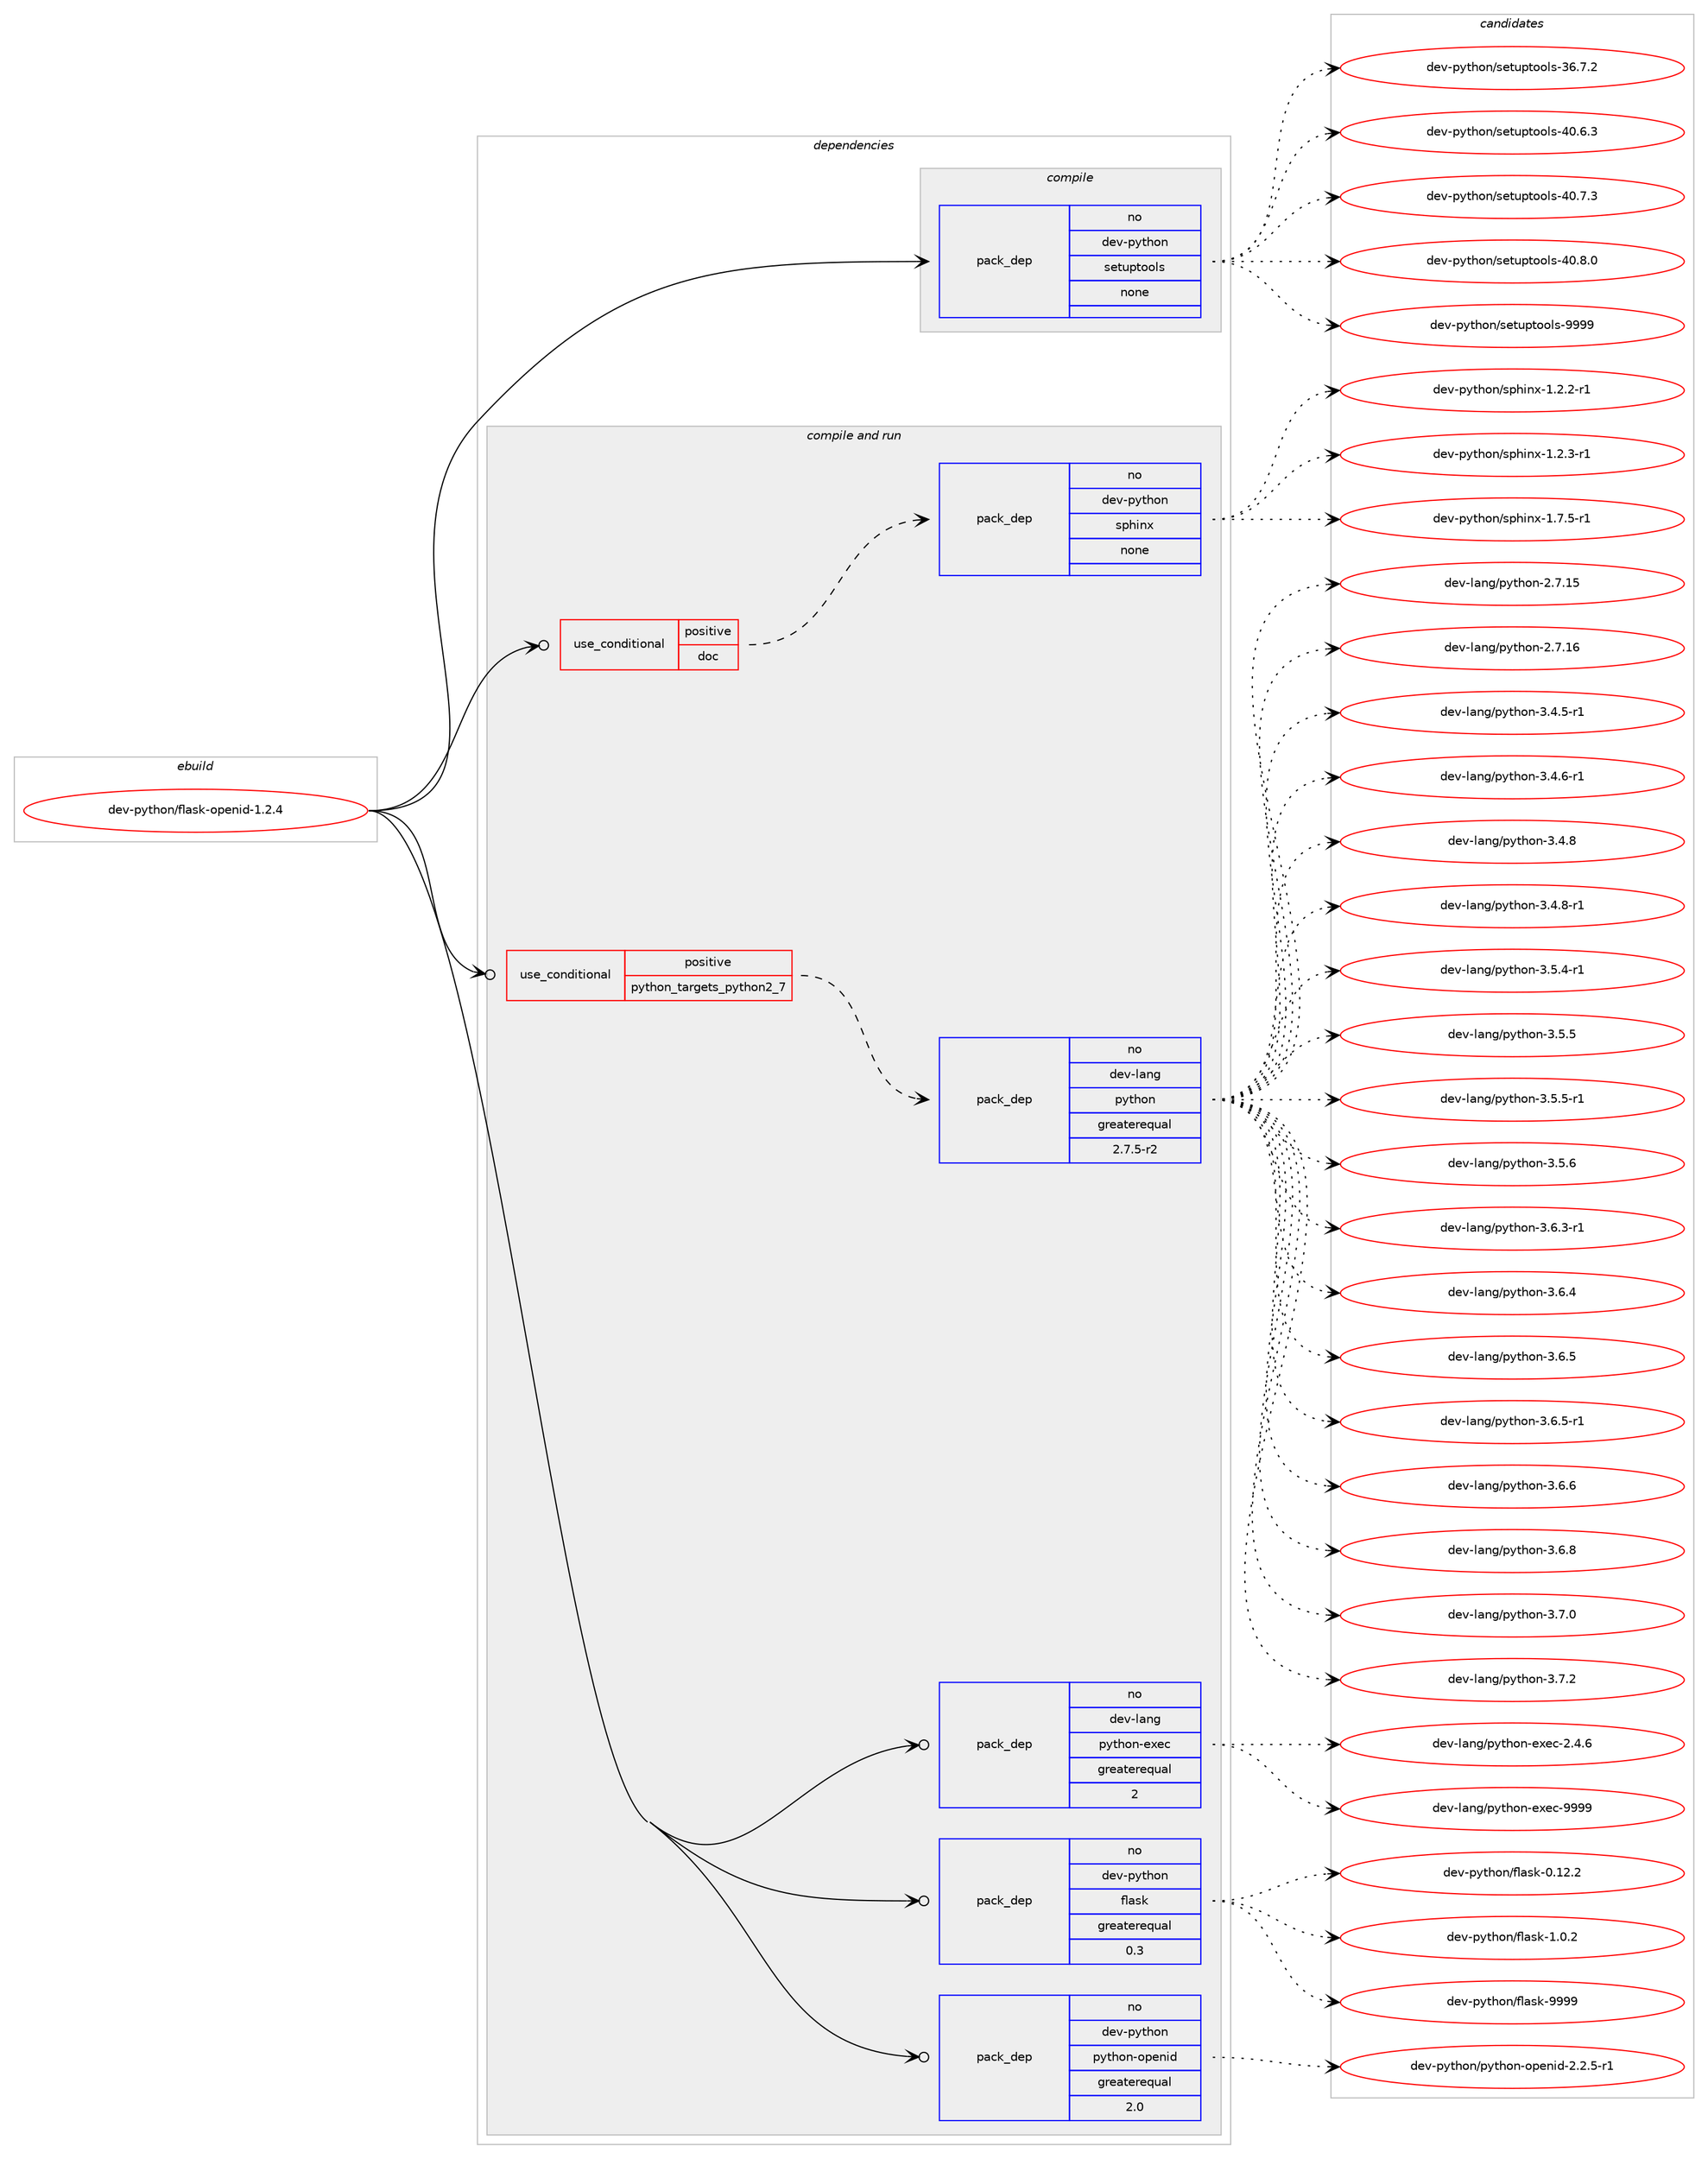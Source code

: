 digraph prolog {

# *************
# Graph options
# *************

newrank=true;
concentrate=true;
compound=true;
graph [rankdir=LR,fontname=Helvetica,fontsize=10,ranksep=1.5];#, ranksep=2.5, nodesep=0.2];
edge  [arrowhead=vee];
node  [fontname=Helvetica,fontsize=10];

# **********
# The ebuild
# **********

subgraph cluster_leftcol {
color=gray;
rank=same;
label=<<i>ebuild</i>>;
id [label="dev-python/flask-openid-1.2.4", color=red, width=4, href="../dev-python/flask-openid-1.2.4.svg"];
}

# ****************
# The dependencies
# ****************

subgraph cluster_midcol {
color=gray;
label=<<i>dependencies</i>>;
subgraph cluster_compile {
fillcolor="#eeeeee";
style=filled;
label=<<i>compile</i>>;
subgraph pack1012000 {
dependency1409718 [label=<<TABLE BORDER="0" CELLBORDER="1" CELLSPACING="0" CELLPADDING="4" WIDTH="220"><TR><TD ROWSPAN="6" CELLPADDING="30">pack_dep</TD></TR><TR><TD WIDTH="110">no</TD></TR><TR><TD>dev-python</TD></TR><TR><TD>setuptools</TD></TR><TR><TD>none</TD></TR><TR><TD></TD></TR></TABLE>>, shape=none, color=blue];
}
id:e -> dependency1409718:w [weight=20,style="solid",arrowhead="vee"];
}
subgraph cluster_compileandrun {
fillcolor="#eeeeee";
style=filled;
label=<<i>compile and run</i>>;
subgraph cond374459 {
dependency1409719 [label=<<TABLE BORDER="0" CELLBORDER="1" CELLSPACING="0" CELLPADDING="4"><TR><TD ROWSPAN="3" CELLPADDING="10">use_conditional</TD></TR><TR><TD>positive</TD></TR><TR><TD>doc</TD></TR></TABLE>>, shape=none, color=red];
subgraph pack1012001 {
dependency1409720 [label=<<TABLE BORDER="0" CELLBORDER="1" CELLSPACING="0" CELLPADDING="4" WIDTH="220"><TR><TD ROWSPAN="6" CELLPADDING="30">pack_dep</TD></TR><TR><TD WIDTH="110">no</TD></TR><TR><TD>dev-python</TD></TR><TR><TD>sphinx</TD></TR><TR><TD>none</TD></TR><TR><TD></TD></TR></TABLE>>, shape=none, color=blue];
}
dependency1409719:e -> dependency1409720:w [weight=20,style="dashed",arrowhead="vee"];
}
id:e -> dependency1409719:w [weight=20,style="solid",arrowhead="odotvee"];
subgraph cond374460 {
dependency1409721 [label=<<TABLE BORDER="0" CELLBORDER="1" CELLSPACING="0" CELLPADDING="4"><TR><TD ROWSPAN="3" CELLPADDING="10">use_conditional</TD></TR><TR><TD>positive</TD></TR><TR><TD>python_targets_python2_7</TD></TR></TABLE>>, shape=none, color=red];
subgraph pack1012002 {
dependency1409722 [label=<<TABLE BORDER="0" CELLBORDER="1" CELLSPACING="0" CELLPADDING="4" WIDTH="220"><TR><TD ROWSPAN="6" CELLPADDING="30">pack_dep</TD></TR><TR><TD WIDTH="110">no</TD></TR><TR><TD>dev-lang</TD></TR><TR><TD>python</TD></TR><TR><TD>greaterequal</TD></TR><TR><TD>2.7.5-r2</TD></TR></TABLE>>, shape=none, color=blue];
}
dependency1409721:e -> dependency1409722:w [weight=20,style="dashed",arrowhead="vee"];
}
id:e -> dependency1409721:w [weight=20,style="solid",arrowhead="odotvee"];
subgraph pack1012003 {
dependency1409723 [label=<<TABLE BORDER="0" CELLBORDER="1" CELLSPACING="0" CELLPADDING="4" WIDTH="220"><TR><TD ROWSPAN="6" CELLPADDING="30">pack_dep</TD></TR><TR><TD WIDTH="110">no</TD></TR><TR><TD>dev-lang</TD></TR><TR><TD>python-exec</TD></TR><TR><TD>greaterequal</TD></TR><TR><TD>2</TD></TR></TABLE>>, shape=none, color=blue];
}
id:e -> dependency1409723:w [weight=20,style="solid",arrowhead="odotvee"];
subgraph pack1012004 {
dependency1409724 [label=<<TABLE BORDER="0" CELLBORDER="1" CELLSPACING="0" CELLPADDING="4" WIDTH="220"><TR><TD ROWSPAN="6" CELLPADDING="30">pack_dep</TD></TR><TR><TD WIDTH="110">no</TD></TR><TR><TD>dev-python</TD></TR><TR><TD>flask</TD></TR><TR><TD>greaterequal</TD></TR><TR><TD>0.3</TD></TR></TABLE>>, shape=none, color=blue];
}
id:e -> dependency1409724:w [weight=20,style="solid",arrowhead="odotvee"];
subgraph pack1012005 {
dependency1409725 [label=<<TABLE BORDER="0" CELLBORDER="1" CELLSPACING="0" CELLPADDING="4" WIDTH="220"><TR><TD ROWSPAN="6" CELLPADDING="30">pack_dep</TD></TR><TR><TD WIDTH="110">no</TD></TR><TR><TD>dev-python</TD></TR><TR><TD>python-openid</TD></TR><TR><TD>greaterequal</TD></TR><TR><TD>2.0</TD></TR></TABLE>>, shape=none, color=blue];
}
id:e -> dependency1409725:w [weight=20,style="solid",arrowhead="odotvee"];
}
subgraph cluster_run {
fillcolor="#eeeeee";
style=filled;
label=<<i>run</i>>;
}
}

# **************
# The candidates
# **************

subgraph cluster_choices {
rank=same;
color=gray;
label=<<i>candidates</i>>;

subgraph choice1012000 {
color=black;
nodesep=1;
choice100101118451121211161041111104711510111611711211611111110811545515446554650 [label="dev-python/setuptools-36.7.2", color=red, width=4,href="../dev-python/setuptools-36.7.2.svg"];
choice100101118451121211161041111104711510111611711211611111110811545524846544651 [label="dev-python/setuptools-40.6.3", color=red, width=4,href="../dev-python/setuptools-40.6.3.svg"];
choice100101118451121211161041111104711510111611711211611111110811545524846554651 [label="dev-python/setuptools-40.7.3", color=red, width=4,href="../dev-python/setuptools-40.7.3.svg"];
choice100101118451121211161041111104711510111611711211611111110811545524846564648 [label="dev-python/setuptools-40.8.0", color=red, width=4,href="../dev-python/setuptools-40.8.0.svg"];
choice10010111845112121116104111110471151011161171121161111111081154557575757 [label="dev-python/setuptools-9999", color=red, width=4,href="../dev-python/setuptools-9999.svg"];
dependency1409718:e -> choice100101118451121211161041111104711510111611711211611111110811545515446554650:w [style=dotted,weight="100"];
dependency1409718:e -> choice100101118451121211161041111104711510111611711211611111110811545524846544651:w [style=dotted,weight="100"];
dependency1409718:e -> choice100101118451121211161041111104711510111611711211611111110811545524846554651:w [style=dotted,weight="100"];
dependency1409718:e -> choice100101118451121211161041111104711510111611711211611111110811545524846564648:w [style=dotted,weight="100"];
dependency1409718:e -> choice10010111845112121116104111110471151011161171121161111111081154557575757:w [style=dotted,weight="100"];
}
subgraph choice1012001 {
color=black;
nodesep=1;
choice10010111845112121116104111110471151121041051101204549465046504511449 [label="dev-python/sphinx-1.2.2-r1", color=red, width=4,href="../dev-python/sphinx-1.2.2-r1.svg"];
choice10010111845112121116104111110471151121041051101204549465046514511449 [label="dev-python/sphinx-1.2.3-r1", color=red, width=4,href="../dev-python/sphinx-1.2.3-r1.svg"];
choice10010111845112121116104111110471151121041051101204549465546534511449 [label="dev-python/sphinx-1.7.5-r1", color=red, width=4,href="../dev-python/sphinx-1.7.5-r1.svg"];
dependency1409720:e -> choice10010111845112121116104111110471151121041051101204549465046504511449:w [style=dotted,weight="100"];
dependency1409720:e -> choice10010111845112121116104111110471151121041051101204549465046514511449:w [style=dotted,weight="100"];
dependency1409720:e -> choice10010111845112121116104111110471151121041051101204549465546534511449:w [style=dotted,weight="100"];
}
subgraph choice1012002 {
color=black;
nodesep=1;
choice10010111845108971101034711212111610411111045504655464953 [label="dev-lang/python-2.7.15", color=red, width=4,href="../dev-lang/python-2.7.15.svg"];
choice10010111845108971101034711212111610411111045504655464954 [label="dev-lang/python-2.7.16", color=red, width=4,href="../dev-lang/python-2.7.16.svg"];
choice1001011184510897110103471121211161041111104551465246534511449 [label="dev-lang/python-3.4.5-r1", color=red, width=4,href="../dev-lang/python-3.4.5-r1.svg"];
choice1001011184510897110103471121211161041111104551465246544511449 [label="dev-lang/python-3.4.6-r1", color=red, width=4,href="../dev-lang/python-3.4.6-r1.svg"];
choice100101118451089711010347112121116104111110455146524656 [label="dev-lang/python-3.4.8", color=red, width=4,href="../dev-lang/python-3.4.8.svg"];
choice1001011184510897110103471121211161041111104551465246564511449 [label="dev-lang/python-3.4.8-r1", color=red, width=4,href="../dev-lang/python-3.4.8-r1.svg"];
choice1001011184510897110103471121211161041111104551465346524511449 [label="dev-lang/python-3.5.4-r1", color=red, width=4,href="../dev-lang/python-3.5.4-r1.svg"];
choice100101118451089711010347112121116104111110455146534653 [label="dev-lang/python-3.5.5", color=red, width=4,href="../dev-lang/python-3.5.5.svg"];
choice1001011184510897110103471121211161041111104551465346534511449 [label="dev-lang/python-3.5.5-r1", color=red, width=4,href="../dev-lang/python-3.5.5-r1.svg"];
choice100101118451089711010347112121116104111110455146534654 [label="dev-lang/python-3.5.6", color=red, width=4,href="../dev-lang/python-3.5.6.svg"];
choice1001011184510897110103471121211161041111104551465446514511449 [label="dev-lang/python-3.6.3-r1", color=red, width=4,href="../dev-lang/python-3.6.3-r1.svg"];
choice100101118451089711010347112121116104111110455146544652 [label="dev-lang/python-3.6.4", color=red, width=4,href="../dev-lang/python-3.6.4.svg"];
choice100101118451089711010347112121116104111110455146544653 [label="dev-lang/python-3.6.5", color=red, width=4,href="../dev-lang/python-3.6.5.svg"];
choice1001011184510897110103471121211161041111104551465446534511449 [label="dev-lang/python-3.6.5-r1", color=red, width=4,href="../dev-lang/python-3.6.5-r1.svg"];
choice100101118451089711010347112121116104111110455146544654 [label="dev-lang/python-3.6.6", color=red, width=4,href="../dev-lang/python-3.6.6.svg"];
choice100101118451089711010347112121116104111110455146544656 [label="dev-lang/python-3.6.8", color=red, width=4,href="../dev-lang/python-3.6.8.svg"];
choice100101118451089711010347112121116104111110455146554648 [label="dev-lang/python-3.7.0", color=red, width=4,href="../dev-lang/python-3.7.0.svg"];
choice100101118451089711010347112121116104111110455146554650 [label="dev-lang/python-3.7.2", color=red, width=4,href="../dev-lang/python-3.7.2.svg"];
dependency1409722:e -> choice10010111845108971101034711212111610411111045504655464953:w [style=dotted,weight="100"];
dependency1409722:e -> choice10010111845108971101034711212111610411111045504655464954:w [style=dotted,weight="100"];
dependency1409722:e -> choice1001011184510897110103471121211161041111104551465246534511449:w [style=dotted,weight="100"];
dependency1409722:e -> choice1001011184510897110103471121211161041111104551465246544511449:w [style=dotted,weight="100"];
dependency1409722:e -> choice100101118451089711010347112121116104111110455146524656:w [style=dotted,weight="100"];
dependency1409722:e -> choice1001011184510897110103471121211161041111104551465246564511449:w [style=dotted,weight="100"];
dependency1409722:e -> choice1001011184510897110103471121211161041111104551465346524511449:w [style=dotted,weight="100"];
dependency1409722:e -> choice100101118451089711010347112121116104111110455146534653:w [style=dotted,weight="100"];
dependency1409722:e -> choice1001011184510897110103471121211161041111104551465346534511449:w [style=dotted,weight="100"];
dependency1409722:e -> choice100101118451089711010347112121116104111110455146534654:w [style=dotted,weight="100"];
dependency1409722:e -> choice1001011184510897110103471121211161041111104551465446514511449:w [style=dotted,weight="100"];
dependency1409722:e -> choice100101118451089711010347112121116104111110455146544652:w [style=dotted,weight="100"];
dependency1409722:e -> choice100101118451089711010347112121116104111110455146544653:w [style=dotted,weight="100"];
dependency1409722:e -> choice1001011184510897110103471121211161041111104551465446534511449:w [style=dotted,weight="100"];
dependency1409722:e -> choice100101118451089711010347112121116104111110455146544654:w [style=dotted,weight="100"];
dependency1409722:e -> choice100101118451089711010347112121116104111110455146544656:w [style=dotted,weight="100"];
dependency1409722:e -> choice100101118451089711010347112121116104111110455146554648:w [style=dotted,weight="100"];
dependency1409722:e -> choice100101118451089711010347112121116104111110455146554650:w [style=dotted,weight="100"];
}
subgraph choice1012003 {
color=black;
nodesep=1;
choice1001011184510897110103471121211161041111104510112010199455046524654 [label="dev-lang/python-exec-2.4.6", color=red, width=4,href="../dev-lang/python-exec-2.4.6.svg"];
choice10010111845108971101034711212111610411111045101120101994557575757 [label="dev-lang/python-exec-9999", color=red, width=4,href="../dev-lang/python-exec-9999.svg"];
dependency1409723:e -> choice1001011184510897110103471121211161041111104510112010199455046524654:w [style=dotted,weight="100"];
dependency1409723:e -> choice10010111845108971101034711212111610411111045101120101994557575757:w [style=dotted,weight="100"];
}
subgraph choice1012004 {
color=black;
nodesep=1;
choice10010111845112121116104111110471021089711510745484649504650 [label="dev-python/flask-0.12.2", color=red, width=4,href="../dev-python/flask-0.12.2.svg"];
choice100101118451121211161041111104710210897115107454946484650 [label="dev-python/flask-1.0.2", color=red, width=4,href="../dev-python/flask-1.0.2.svg"];
choice1001011184511212111610411111047102108971151074557575757 [label="dev-python/flask-9999", color=red, width=4,href="../dev-python/flask-9999.svg"];
dependency1409724:e -> choice10010111845112121116104111110471021089711510745484649504650:w [style=dotted,weight="100"];
dependency1409724:e -> choice100101118451121211161041111104710210897115107454946484650:w [style=dotted,weight="100"];
dependency1409724:e -> choice1001011184511212111610411111047102108971151074557575757:w [style=dotted,weight="100"];
}
subgraph choice1012005 {
color=black;
nodesep=1;
choice1001011184511212111610411111047112121116104111110451111121011101051004550465046534511449 [label="dev-python/python-openid-2.2.5-r1", color=red, width=4,href="../dev-python/python-openid-2.2.5-r1.svg"];
dependency1409725:e -> choice1001011184511212111610411111047112121116104111110451111121011101051004550465046534511449:w [style=dotted,weight="100"];
}
}

}
